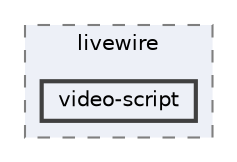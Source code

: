 digraph "resources/views/livewire/video-script"
{
 // LATEX_PDF_SIZE
  bgcolor="transparent";
  edge [fontname=Helvetica,fontsize=10,labelfontname=Helvetica,labelfontsize=10];
  node [fontname=Helvetica,fontsize=10,shape=box,height=0.2,width=0.4];
  compound=true
  subgraph clusterdir_39cd65392a1bc1b3b6c086384d41c7bf {
    graph [ bgcolor="#edf0f7", pencolor="grey50", label="livewire", fontname=Helvetica,fontsize=10 style="filled,dashed", URL="dir_39cd65392a1bc1b3b6c086384d41c7bf.html",tooltip=""]
  dir_a22aa804b8134d07bd04640a0dacc3df [label="video-script", fillcolor="#edf0f7", color="grey25", style="filled,bold", URL="dir_a22aa804b8134d07bd04640a0dacc3df.html",tooltip=""];
  }
}
